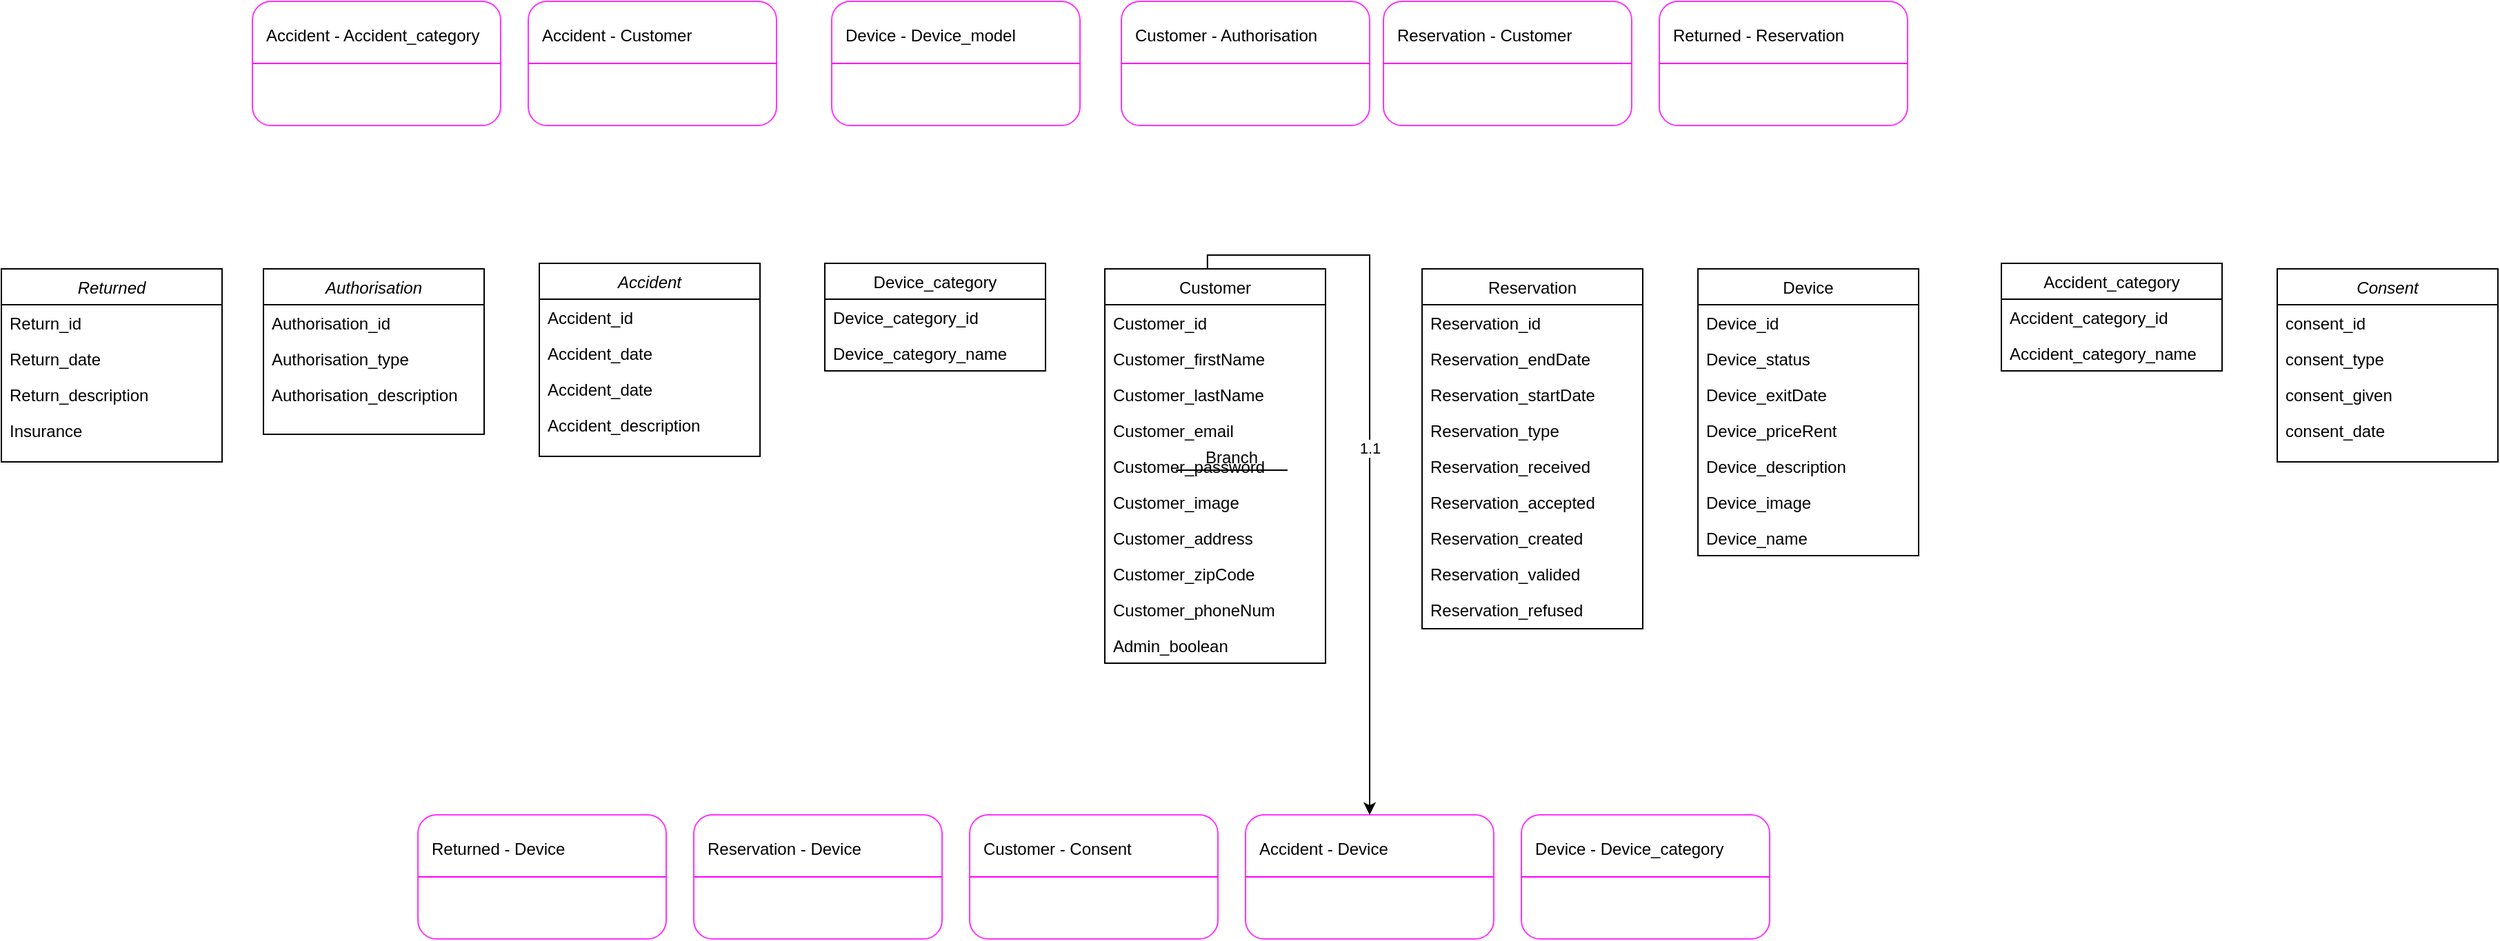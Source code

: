 <mxfile version="24.7.13">
  <diagram id="C5RBs43oDa-KdzZeNtuy" name="Page-1">
    <mxGraphModel dx="2408" dy="735" grid="1" gridSize="10" guides="1" tooltips="1" connect="1" arrows="1" fold="1" page="1" pageScale="1" pageWidth="827" pageHeight="1169" math="0" shadow="0">
      <root>
        <mxCell id="WIyWlLk6GJQsqaUBKTNV-0" />
        <mxCell id="WIyWlLk6GJQsqaUBKTNV-1" parent="WIyWlLk6GJQsqaUBKTNV-0" />
        <mxCell id="zkfFHV4jXpPFQw0GAbJ--0" value="Accident" style="swimlane;fontStyle=2;align=center;verticalAlign=top;childLayout=stackLayout;horizontal=1;startSize=26;horizontalStack=0;resizeParent=1;resizeLast=0;collapsible=1;marginBottom=0;rounded=0;shadow=0;strokeWidth=1;" parent="WIyWlLk6GJQsqaUBKTNV-1" vertex="1">
          <mxGeometry x="-1062" y="600" width="160" height="140" as="geometry">
            <mxRectangle x="230" y="140" width="160" height="26" as="alternateBounds" />
          </mxGeometry>
        </mxCell>
        <mxCell id="zkfFHV4jXpPFQw0GAbJ--1" value="Accident_id" style="text;align=left;verticalAlign=top;spacingLeft=4;spacingRight=4;overflow=hidden;rotatable=0;points=[[0,0.5],[1,0.5]];portConstraint=eastwest;" parent="zkfFHV4jXpPFQw0GAbJ--0" vertex="1">
          <mxGeometry y="26" width="160" height="26" as="geometry" />
        </mxCell>
        <mxCell id="hHf1MksaNPmu3KOBVRJs-0" value="Accident_date" style="text;align=left;verticalAlign=top;spacingLeft=4;spacingRight=4;overflow=hidden;rotatable=0;points=[[0,0.5],[1,0.5]];portConstraint=eastwest;rounded=0;shadow=0;html=0;" vertex="1" parent="zkfFHV4jXpPFQw0GAbJ--0">
          <mxGeometry y="52" width="160" height="26" as="geometry" />
        </mxCell>
        <mxCell id="zkfFHV4jXpPFQw0GAbJ--2" value="Accident_date" style="text;align=left;verticalAlign=top;spacingLeft=4;spacingRight=4;overflow=hidden;rotatable=0;points=[[0,0.5],[1,0.5]];portConstraint=eastwest;rounded=0;shadow=0;html=0;" parent="zkfFHV4jXpPFQw0GAbJ--0" vertex="1">
          <mxGeometry y="78" width="160" height="26" as="geometry" />
        </mxCell>
        <mxCell id="zkfFHV4jXpPFQw0GAbJ--3" value="Accident_description" style="text;align=left;verticalAlign=top;spacingLeft=4;spacingRight=4;overflow=hidden;rotatable=0;points=[[0,0.5],[1,0.5]];portConstraint=eastwest;rounded=0;shadow=0;html=0;" parent="zkfFHV4jXpPFQw0GAbJ--0" vertex="1">
          <mxGeometry y="104" width="160" height="26" as="geometry" />
        </mxCell>
        <mxCell id="zkfFHV4jXpPFQw0GAbJ--6" value="Device" style="swimlane;fontStyle=0;align=center;verticalAlign=top;childLayout=stackLayout;horizontal=1;startSize=26;horizontalStack=0;resizeParent=1;resizeLast=0;collapsible=1;marginBottom=0;rounded=0;shadow=0;strokeWidth=1;" parent="WIyWlLk6GJQsqaUBKTNV-1" vertex="1">
          <mxGeometry x="-222" y="604" width="160" height="208" as="geometry">
            <mxRectangle x="130" y="380" width="160" height="26" as="alternateBounds" />
          </mxGeometry>
        </mxCell>
        <mxCell id="zkfFHV4jXpPFQw0GAbJ--7" value="Device_id" style="text;align=left;verticalAlign=top;spacingLeft=4;spacingRight=4;overflow=hidden;rotatable=0;points=[[0,0.5],[1,0.5]];portConstraint=eastwest;" parent="zkfFHV4jXpPFQw0GAbJ--6" vertex="1">
          <mxGeometry y="26" width="160" height="26" as="geometry" />
        </mxCell>
        <mxCell id="zkfFHV4jXpPFQw0GAbJ--8" value="Device_status" style="text;align=left;verticalAlign=top;spacingLeft=4;spacingRight=4;overflow=hidden;rotatable=0;points=[[0,0.5],[1,0.5]];portConstraint=eastwest;rounded=0;shadow=0;html=0;" parent="zkfFHV4jXpPFQw0GAbJ--6" vertex="1">
          <mxGeometry y="52" width="160" height="26" as="geometry" />
        </mxCell>
        <mxCell id="zkfFHV4jXpPFQw0GAbJ--11" value="Device_exitDate" style="text;align=left;verticalAlign=top;spacingLeft=4;spacingRight=4;overflow=hidden;rotatable=0;points=[[0,0.5],[1,0.5]];portConstraint=eastwest;" parent="zkfFHV4jXpPFQw0GAbJ--6" vertex="1">
          <mxGeometry y="78" width="160" height="26" as="geometry" />
        </mxCell>
        <mxCell id="hHf1MksaNPmu3KOBVRJs-8" value="Device_priceRent" style="text;align=left;verticalAlign=top;spacingLeft=4;spacingRight=4;overflow=hidden;rotatable=0;points=[[0,0.5],[1,0.5]];portConstraint=eastwest;" vertex="1" parent="zkfFHV4jXpPFQw0GAbJ--6">
          <mxGeometry y="104" width="160" height="26" as="geometry" />
        </mxCell>
        <mxCell id="hHf1MksaNPmu3KOBVRJs-7" value="Device_description" style="text;align=left;verticalAlign=top;spacingLeft=4;spacingRight=4;overflow=hidden;rotatable=0;points=[[0,0.5],[1,0.5]];portConstraint=eastwest;" vertex="1" parent="zkfFHV4jXpPFQw0GAbJ--6">
          <mxGeometry y="130" width="160" height="26" as="geometry" />
        </mxCell>
        <mxCell id="hHf1MksaNPmu3KOBVRJs-6" value="Device_image" style="text;align=left;verticalAlign=top;spacingLeft=4;spacingRight=4;overflow=hidden;rotatable=0;points=[[0,0.5],[1,0.5]];portConstraint=eastwest;" vertex="1" parent="zkfFHV4jXpPFQw0GAbJ--6">
          <mxGeometry y="156" width="160" height="26" as="geometry" />
        </mxCell>
        <mxCell id="hHf1MksaNPmu3KOBVRJs-5" value="Device_name" style="text;align=left;verticalAlign=top;spacingLeft=4;spacingRight=4;overflow=hidden;rotatable=0;points=[[0,0.5],[1,0.5]];portConstraint=eastwest;" vertex="1" parent="zkfFHV4jXpPFQw0GAbJ--6">
          <mxGeometry y="182" width="160" height="26" as="geometry" />
        </mxCell>
        <mxCell id="zkfFHV4jXpPFQw0GAbJ--13" value="Accident_category" style="swimlane;fontStyle=0;align=center;verticalAlign=top;childLayout=stackLayout;horizontal=1;startSize=26;horizontalStack=0;resizeParent=1;resizeLast=0;collapsible=1;marginBottom=0;rounded=0;shadow=0;strokeWidth=1;" parent="WIyWlLk6GJQsqaUBKTNV-1" vertex="1">
          <mxGeometry x="-2" y="600" width="160" height="78" as="geometry">
            <mxRectangle x="340" y="380" width="170" height="26" as="alternateBounds" />
          </mxGeometry>
        </mxCell>
        <mxCell id="zkfFHV4jXpPFQw0GAbJ--14" value="Accident_category_id" style="text;align=left;verticalAlign=top;spacingLeft=4;spacingRight=4;overflow=hidden;rotatable=0;points=[[0,0.5],[1,0.5]];portConstraint=eastwest;" parent="zkfFHV4jXpPFQw0GAbJ--13" vertex="1">
          <mxGeometry y="26" width="160" height="26" as="geometry" />
        </mxCell>
        <mxCell id="hHf1MksaNPmu3KOBVRJs-4" value="Accident_category_name" style="text;align=left;verticalAlign=top;spacingLeft=4;spacingRight=4;overflow=hidden;rotatable=0;points=[[0,0.5],[1,0.5]];portConstraint=eastwest;" vertex="1" parent="zkfFHV4jXpPFQw0GAbJ--13">
          <mxGeometry y="52" width="160" height="26" as="geometry" />
        </mxCell>
        <mxCell id="zkfFHV4jXpPFQw0GAbJ--17" value="Customer" style="swimlane;fontStyle=0;align=center;verticalAlign=top;childLayout=stackLayout;horizontal=1;startSize=26;horizontalStack=0;resizeParent=1;resizeLast=0;collapsible=1;marginBottom=0;rounded=0;shadow=0;strokeWidth=1;" parent="WIyWlLk6GJQsqaUBKTNV-1" vertex="1">
          <mxGeometry x="-652" y="604" width="160" height="286" as="geometry">
            <mxRectangle x="550" y="140" width="160" height="26" as="alternateBounds" />
          </mxGeometry>
        </mxCell>
        <mxCell id="zkfFHV4jXpPFQw0GAbJ--18" value="Customer_id" style="text;align=left;verticalAlign=top;spacingLeft=4;spacingRight=4;overflow=hidden;rotatable=0;points=[[0,0.5],[1,0.5]];portConstraint=eastwest;" parent="zkfFHV4jXpPFQw0GAbJ--17" vertex="1">
          <mxGeometry y="26" width="160" height="26" as="geometry" />
        </mxCell>
        <mxCell id="zkfFHV4jXpPFQw0GAbJ--19" value="Customer_firstName" style="text;align=left;verticalAlign=top;spacingLeft=4;spacingRight=4;overflow=hidden;rotatable=0;points=[[0,0.5],[1,0.5]];portConstraint=eastwest;rounded=0;shadow=0;html=0;" parent="zkfFHV4jXpPFQw0GAbJ--17" vertex="1">
          <mxGeometry y="52" width="160" height="26" as="geometry" />
        </mxCell>
        <mxCell id="zkfFHV4jXpPFQw0GAbJ--20" value="Customer_lastName" style="text;align=left;verticalAlign=top;spacingLeft=4;spacingRight=4;overflow=hidden;rotatable=0;points=[[0,0.5],[1,0.5]];portConstraint=eastwest;rounded=0;shadow=0;html=0;" parent="zkfFHV4jXpPFQw0GAbJ--17" vertex="1">
          <mxGeometry y="78" width="160" height="26" as="geometry" />
        </mxCell>
        <mxCell id="zkfFHV4jXpPFQw0GAbJ--21" value="Customer_email" style="text;align=left;verticalAlign=top;spacingLeft=4;spacingRight=4;overflow=hidden;rotatable=0;points=[[0,0.5],[1,0.5]];portConstraint=eastwest;rounded=0;shadow=0;html=0;" parent="zkfFHV4jXpPFQw0GAbJ--17" vertex="1">
          <mxGeometry y="104" width="160" height="26" as="geometry" />
        </mxCell>
        <mxCell id="zkfFHV4jXpPFQw0GAbJ--22" value="Customer_password" style="text;align=left;verticalAlign=top;spacingLeft=4;spacingRight=4;overflow=hidden;rotatable=0;points=[[0,0.5],[1,0.5]];portConstraint=eastwest;rounded=0;shadow=0;html=0;" parent="zkfFHV4jXpPFQw0GAbJ--17" vertex="1">
          <mxGeometry y="130" width="160" height="26" as="geometry" />
        </mxCell>
        <mxCell id="zkfFHV4jXpPFQw0GAbJ--24" value="Customer_image" style="text;align=left;verticalAlign=top;spacingLeft=4;spacingRight=4;overflow=hidden;rotatable=0;points=[[0,0.5],[1,0.5]];portConstraint=eastwest;" parent="zkfFHV4jXpPFQw0GAbJ--17" vertex="1">
          <mxGeometry y="156" width="160" height="26" as="geometry" />
        </mxCell>
        <mxCell id="hHf1MksaNPmu3KOBVRJs-1" value="Customer_address" style="text;align=left;verticalAlign=top;spacingLeft=4;spacingRight=4;overflow=hidden;rotatable=0;points=[[0,0.5],[1,0.5]];portConstraint=eastwest;" vertex="1" parent="zkfFHV4jXpPFQw0GAbJ--17">
          <mxGeometry y="182" width="160" height="26" as="geometry" />
        </mxCell>
        <mxCell id="hHf1MksaNPmu3KOBVRJs-2" value="Customer_zipCode" style="text;align=left;verticalAlign=top;spacingLeft=4;spacingRight=4;overflow=hidden;rotatable=0;points=[[0,0.5],[1,0.5]];portConstraint=eastwest;" vertex="1" parent="zkfFHV4jXpPFQw0GAbJ--17">
          <mxGeometry y="208" width="160" height="26" as="geometry" />
        </mxCell>
        <mxCell id="hHf1MksaNPmu3KOBVRJs-3" value="Customer_phoneNum" style="text;align=left;verticalAlign=top;spacingLeft=4;spacingRight=4;overflow=hidden;rotatable=0;points=[[0,0.5],[1,0.5]];portConstraint=eastwest;" vertex="1" parent="zkfFHV4jXpPFQw0GAbJ--17">
          <mxGeometry y="234" width="160" height="26" as="geometry" />
        </mxCell>
        <mxCell id="zkfFHV4jXpPFQw0GAbJ--25" value="Admin_boolean" style="text;align=left;verticalAlign=top;spacingLeft=4;spacingRight=4;overflow=hidden;rotatable=0;points=[[0,0.5],[1,0.5]];portConstraint=eastwest;" parent="zkfFHV4jXpPFQw0GAbJ--17" vertex="1">
          <mxGeometry y="260" width="160" height="26" as="geometry" />
        </mxCell>
        <mxCell id="hHf1MksaNPmu3KOBVRJs-9" value="Device_category" style="swimlane;fontStyle=0;align=center;verticalAlign=top;childLayout=stackLayout;horizontal=1;startSize=26;horizontalStack=0;resizeParent=1;resizeLast=0;collapsible=1;marginBottom=0;rounded=0;shadow=0;strokeWidth=1;" vertex="1" parent="WIyWlLk6GJQsqaUBKTNV-1">
          <mxGeometry x="-855" y="600" width="160" height="78" as="geometry">
            <mxRectangle x="340" y="380" width="170" height="26" as="alternateBounds" />
          </mxGeometry>
        </mxCell>
        <mxCell id="hHf1MksaNPmu3KOBVRJs-10" value="Device_category_id" style="text;align=left;verticalAlign=top;spacingLeft=4;spacingRight=4;overflow=hidden;rotatable=0;points=[[0,0.5],[1,0.5]];portConstraint=eastwest;" vertex="1" parent="hHf1MksaNPmu3KOBVRJs-9">
          <mxGeometry y="26" width="160" height="26" as="geometry" />
        </mxCell>
        <mxCell id="hHf1MksaNPmu3KOBVRJs-11" value="Device_category_name" style="text;align=left;verticalAlign=top;spacingLeft=4;spacingRight=4;overflow=hidden;rotatable=0;points=[[0,0.5],[1,0.5]];portConstraint=eastwest;" vertex="1" parent="hHf1MksaNPmu3KOBVRJs-9">
          <mxGeometry y="52" width="160" height="26" as="geometry" />
        </mxCell>
        <mxCell id="hHf1MksaNPmu3KOBVRJs-12" value="Authorisation" style="swimlane;fontStyle=2;align=center;verticalAlign=top;childLayout=stackLayout;horizontal=1;startSize=26;horizontalStack=0;resizeParent=1;resizeLast=0;collapsible=1;marginBottom=0;rounded=0;shadow=0;strokeWidth=1;" vertex="1" parent="WIyWlLk6GJQsqaUBKTNV-1">
          <mxGeometry x="-1262" y="604" width="160" height="120" as="geometry">
            <mxRectangle x="230" y="140" width="160" height="26" as="alternateBounds" />
          </mxGeometry>
        </mxCell>
        <mxCell id="hHf1MksaNPmu3KOBVRJs-13" value="Authorisation_id" style="text;align=left;verticalAlign=top;spacingLeft=4;spacingRight=4;overflow=hidden;rotatable=0;points=[[0,0.5],[1,0.5]];portConstraint=eastwest;" vertex="1" parent="hHf1MksaNPmu3KOBVRJs-12">
          <mxGeometry y="26" width="160" height="26" as="geometry" />
        </mxCell>
        <mxCell id="hHf1MksaNPmu3KOBVRJs-14" value="Authorisation_type" style="text;align=left;verticalAlign=top;spacingLeft=4;spacingRight=4;overflow=hidden;rotatable=0;points=[[0,0.5],[1,0.5]];portConstraint=eastwest;rounded=0;shadow=0;html=0;" vertex="1" parent="hHf1MksaNPmu3KOBVRJs-12">
          <mxGeometry y="52" width="160" height="26" as="geometry" />
        </mxCell>
        <mxCell id="hHf1MksaNPmu3KOBVRJs-15" value="Authorisation_description" style="text;align=left;verticalAlign=top;spacingLeft=4;spacingRight=4;overflow=hidden;rotatable=0;points=[[0,0.5],[1,0.5]];portConstraint=eastwest;rounded=0;shadow=0;html=0;" vertex="1" parent="hHf1MksaNPmu3KOBVRJs-12">
          <mxGeometry y="78" width="160" height="26" as="geometry" />
        </mxCell>
        <mxCell id="hHf1MksaNPmu3KOBVRJs-17" value="Consent" style="swimlane;fontStyle=2;align=center;verticalAlign=top;childLayout=stackLayout;horizontal=1;startSize=26;horizontalStack=0;resizeParent=1;resizeLast=0;collapsible=1;marginBottom=0;rounded=0;shadow=0;strokeWidth=1;" vertex="1" parent="WIyWlLk6GJQsqaUBKTNV-1">
          <mxGeometry x="198" y="604" width="160" height="140" as="geometry">
            <mxRectangle x="230" y="140" width="160" height="26" as="alternateBounds" />
          </mxGeometry>
        </mxCell>
        <mxCell id="hHf1MksaNPmu3KOBVRJs-18" value="consent_id" style="text;align=left;verticalAlign=top;spacingLeft=4;spacingRight=4;overflow=hidden;rotatable=0;points=[[0,0.5],[1,0.5]];portConstraint=eastwest;" vertex="1" parent="hHf1MksaNPmu3KOBVRJs-17">
          <mxGeometry y="26" width="160" height="26" as="geometry" />
        </mxCell>
        <mxCell id="hHf1MksaNPmu3KOBVRJs-19" value="consent_type" style="text;align=left;verticalAlign=top;spacingLeft=4;spacingRight=4;overflow=hidden;rotatable=0;points=[[0,0.5],[1,0.5]];portConstraint=eastwest;rounded=0;shadow=0;html=0;" vertex="1" parent="hHf1MksaNPmu3KOBVRJs-17">
          <mxGeometry y="52" width="160" height="26" as="geometry" />
        </mxCell>
        <mxCell id="hHf1MksaNPmu3KOBVRJs-20" value="consent_given" style="text;align=left;verticalAlign=top;spacingLeft=4;spacingRight=4;overflow=hidden;rotatable=0;points=[[0,0.5],[1,0.5]];portConstraint=eastwest;rounded=0;shadow=0;html=0;" vertex="1" parent="hHf1MksaNPmu3KOBVRJs-17">
          <mxGeometry y="78" width="160" height="26" as="geometry" />
        </mxCell>
        <mxCell id="hHf1MksaNPmu3KOBVRJs-21" value="consent_date" style="text;align=left;verticalAlign=top;spacingLeft=4;spacingRight=4;overflow=hidden;rotatable=0;points=[[0,0.5],[1,0.5]];portConstraint=eastwest;rounded=0;shadow=0;html=0;" vertex="1" parent="hHf1MksaNPmu3KOBVRJs-17">
          <mxGeometry y="104" width="160" height="26" as="geometry" />
        </mxCell>
        <mxCell id="hHf1MksaNPmu3KOBVRJs-22" value="Reservation" style="swimlane;fontStyle=0;align=center;verticalAlign=top;childLayout=stackLayout;horizontal=1;startSize=26;horizontalStack=0;resizeParent=1;resizeLast=0;collapsible=1;marginBottom=0;rounded=0;shadow=0;strokeWidth=1;" vertex="1" parent="WIyWlLk6GJQsqaUBKTNV-1">
          <mxGeometry x="-422" y="604" width="160" height="261" as="geometry">
            <mxRectangle x="550" y="140" width="160" height="26" as="alternateBounds" />
          </mxGeometry>
        </mxCell>
        <mxCell id="hHf1MksaNPmu3KOBVRJs-23" value="Reservation_id" style="text;align=left;verticalAlign=top;spacingLeft=4;spacingRight=4;overflow=hidden;rotatable=0;points=[[0,0.5],[1,0.5]];portConstraint=eastwest;" vertex="1" parent="hHf1MksaNPmu3KOBVRJs-22">
          <mxGeometry y="26" width="160" height="26" as="geometry" />
        </mxCell>
        <mxCell id="hHf1MksaNPmu3KOBVRJs-24" value="Reservation_endDate" style="text;align=left;verticalAlign=top;spacingLeft=4;spacingRight=4;overflow=hidden;rotatable=0;points=[[0,0.5],[1,0.5]];portConstraint=eastwest;rounded=0;shadow=0;html=0;" vertex="1" parent="hHf1MksaNPmu3KOBVRJs-22">
          <mxGeometry y="52" width="160" height="26" as="geometry" />
        </mxCell>
        <mxCell id="hHf1MksaNPmu3KOBVRJs-25" value="Reservation_startDate" style="text;align=left;verticalAlign=top;spacingLeft=4;spacingRight=4;overflow=hidden;rotatable=0;points=[[0,0.5],[1,0.5]];portConstraint=eastwest;rounded=0;shadow=0;html=0;" vertex="1" parent="hHf1MksaNPmu3KOBVRJs-22">
          <mxGeometry y="78" width="160" height="26" as="geometry" />
        </mxCell>
        <mxCell id="hHf1MksaNPmu3KOBVRJs-26" value="Reservation_type" style="text;align=left;verticalAlign=top;spacingLeft=4;spacingRight=4;overflow=hidden;rotatable=0;points=[[0,0.5],[1,0.5]];portConstraint=eastwest;rounded=0;shadow=0;html=0;" vertex="1" parent="hHf1MksaNPmu3KOBVRJs-22">
          <mxGeometry y="104" width="160" height="26" as="geometry" />
        </mxCell>
        <mxCell id="hHf1MksaNPmu3KOBVRJs-27" value="Reservation_received" style="text;align=left;verticalAlign=top;spacingLeft=4;spacingRight=4;overflow=hidden;rotatable=0;points=[[0,0.5],[1,0.5]];portConstraint=eastwest;rounded=0;shadow=0;html=0;" vertex="1" parent="hHf1MksaNPmu3KOBVRJs-22">
          <mxGeometry y="130" width="160" height="26" as="geometry" />
        </mxCell>
        <mxCell id="hHf1MksaNPmu3KOBVRJs-28" value="Reservation_accepted" style="text;align=left;verticalAlign=top;spacingLeft=4;spacingRight=4;overflow=hidden;rotatable=0;points=[[0,0.5],[1,0.5]];portConstraint=eastwest;" vertex="1" parent="hHf1MksaNPmu3KOBVRJs-22">
          <mxGeometry y="156" width="160" height="26" as="geometry" />
        </mxCell>
        <mxCell id="hHf1MksaNPmu3KOBVRJs-29" value="Reservation_created" style="text;align=left;verticalAlign=top;spacingLeft=4;spacingRight=4;overflow=hidden;rotatable=0;points=[[0,0.5],[1,0.5]];portConstraint=eastwest;" vertex="1" parent="hHf1MksaNPmu3KOBVRJs-22">
          <mxGeometry y="182" width="160" height="26" as="geometry" />
        </mxCell>
        <mxCell id="hHf1MksaNPmu3KOBVRJs-30" value="Reservation_valided" style="text;align=left;verticalAlign=top;spacingLeft=4;spacingRight=4;overflow=hidden;rotatable=0;points=[[0,0.5],[1,0.5]];portConstraint=eastwest;" vertex="1" parent="hHf1MksaNPmu3KOBVRJs-22">
          <mxGeometry y="208" width="160" height="26" as="geometry" />
        </mxCell>
        <mxCell id="hHf1MksaNPmu3KOBVRJs-31" value="Reservation_refused" style="text;align=left;verticalAlign=top;spacingLeft=4;spacingRight=4;overflow=hidden;rotatable=0;points=[[0,0.5],[1,0.5]];portConstraint=eastwest;" vertex="1" parent="hHf1MksaNPmu3KOBVRJs-22">
          <mxGeometry y="234" width="160" height="26" as="geometry" />
        </mxCell>
        <mxCell id="hHf1MksaNPmu3KOBVRJs-43" value="Returned" style="swimlane;fontStyle=2;align=center;verticalAlign=top;childLayout=stackLayout;horizontal=1;startSize=26;horizontalStack=0;resizeParent=1;resizeLast=0;collapsible=1;marginBottom=0;rounded=0;shadow=0;strokeWidth=1;" vertex="1" parent="WIyWlLk6GJQsqaUBKTNV-1">
          <mxGeometry x="-1452" y="604" width="160" height="140" as="geometry">
            <mxRectangle x="230" y="140" width="160" height="26" as="alternateBounds" />
          </mxGeometry>
        </mxCell>
        <mxCell id="hHf1MksaNPmu3KOBVRJs-44" value="Return_id" style="text;align=left;verticalAlign=top;spacingLeft=4;spacingRight=4;overflow=hidden;rotatable=0;points=[[0,0.5],[1,0.5]];portConstraint=eastwest;" vertex="1" parent="hHf1MksaNPmu3KOBVRJs-43">
          <mxGeometry y="26" width="160" height="26" as="geometry" />
        </mxCell>
        <mxCell id="hHf1MksaNPmu3KOBVRJs-45" value="Return_date" style="text;align=left;verticalAlign=top;spacingLeft=4;spacingRight=4;overflow=hidden;rotatable=0;points=[[0,0.5],[1,0.5]];portConstraint=eastwest;rounded=0;shadow=0;html=0;" vertex="1" parent="hHf1MksaNPmu3KOBVRJs-43">
          <mxGeometry y="52" width="160" height="26" as="geometry" />
        </mxCell>
        <mxCell id="hHf1MksaNPmu3KOBVRJs-46" value="Return_description" style="text;align=left;verticalAlign=top;spacingLeft=4;spacingRight=4;overflow=hidden;rotatable=0;points=[[0,0.5],[1,0.5]];portConstraint=eastwest;rounded=0;shadow=0;html=0;" vertex="1" parent="hHf1MksaNPmu3KOBVRJs-43">
          <mxGeometry y="78" width="160" height="26" as="geometry" />
        </mxCell>
        <mxCell id="hHf1MksaNPmu3KOBVRJs-47" value="Insurance" style="text;align=left;verticalAlign=top;spacingLeft=4;spacingRight=4;overflow=hidden;rotatable=0;points=[[0,0.5],[1,0.5]];portConstraint=eastwest;rounded=0;shadow=0;html=0;" vertex="1" parent="hHf1MksaNPmu3KOBVRJs-43">
          <mxGeometry y="104" width="160" height="26" as="geometry" />
        </mxCell>
        <mxCell id="hHf1MksaNPmu3KOBVRJs-59" value="" style="endArrow=none;html=1;rounded=0;entryX=1;entryY=0.5;entryDx=0;entryDy=0;exitX=0;exitY=0.5;exitDx=0;exitDy=0;elbow=vertical;" edge="1" parent="WIyWlLk6GJQsqaUBKTNV-1" source="hHf1MksaNPmu3KOBVRJs-60" target="hHf1MksaNPmu3KOBVRJs-60">
          <mxGeometry width="50" height="50" relative="1" as="geometry">
            <mxPoint x="-1255" y="460" as="sourcePoint" />
            <mxPoint x="-1205" y="410" as="targetPoint" />
          </mxGeometry>
        </mxCell>
        <object label="" id="hHf1MksaNPmu3KOBVRJs-60">
          <mxCell style="rounded=1;whiteSpace=wrap;html=1;overflow=visible;strokeColor=#FF33FF;" vertex="1" parent="WIyWlLk6GJQsqaUBKTNV-1">
            <mxGeometry x="-1070" y="410" width="180" height="90" as="geometry" />
          </mxCell>
        </object>
        <mxCell id="hHf1MksaNPmu3KOBVRJs-61" value="&#xa;&lt;br class=&quot;Apple-interchange-newline&quot;&gt;&#xa;&#xa;" style="endArrow=none;html=1;rounded=0;exitX=0;exitY=0.5;exitDx=0;exitDy=0;entryX=1;entryY=0.5;entryDx=0;entryDy=0;strokeColor=#ff00ff;" edge="1" parent="WIyWlLk6GJQsqaUBKTNV-1" source="hHf1MksaNPmu3KOBVRJs-60" target="hHf1MksaNPmu3KOBVRJs-60">
          <mxGeometry width="50" height="50" relative="1" as="geometry">
            <mxPoint x="-1100" y="459.41" as="sourcePoint" />
            <mxPoint x="-860" y="459.41" as="targetPoint" />
          </mxGeometry>
        </mxCell>
        <mxCell id="hHf1MksaNPmu3KOBVRJs-65" value="Accident - Customer" style="text;whiteSpace=wrap;html=1;fillColor=none;fontColor=#000000;labelBackgroundColor=none;labelBorderColor=none;" vertex="1" parent="WIyWlLk6GJQsqaUBKTNV-1">
          <mxGeometry x="-1062" y="421" width="170" height="40" as="geometry" />
        </mxCell>
        <mxCell id="hHf1MksaNPmu3KOBVRJs-66" value="" style="endArrow=none;html=1;rounded=0;entryX=1;entryY=0.5;entryDx=0;entryDy=0;exitX=0;exitY=0.5;exitDx=0;exitDy=0;elbow=vertical;" edge="1" parent="WIyWlLk6GJQsqaUBKTNV-1" source="hHf1MksaNPmu3KOBVRJs-67" target="hHf1MksaNPmu3KOBVRJs-67">
          <mxGeometry width="50" height="50" relative="1" as="geometry">
            <mxPoint x="-1455" y="460" as="sourcePoint" />
            <mxPoint x="-1405" y="410" as="targetPoint" />
          </mxGeometry>
        </mxCell>
        <object label="" id="hHf1MksaNPmu3KOBVRJs-67">
          <mxCell style="rounded=1;whiteSpace=wrap;html=1;overflow=visible;strokeColor=#FF33FF;" vertex="1" parent="WIyWlLk6GJQsqaUBKTNV-1">
            <mxGeometry x="-1270" y="410" width="180" height="90" as="geometry" />
          </mxCell>
        </object>
        <mxCell id="hHf1MksaNPmu3KOBVRJs-68" value="&#xa;&lt;br class=&quot;Apple-interchange-newline&quot;&gt;&#xa;&#xa;" style="endArrow=none;html=1;rounded=0;exitX=0;exitY=0.5;exitDx=0;exitDy=0;entryX=1;entryY=0.5;entryDx=0;entryDy=0;strokeColor=#ff00ff;" edge="1" parent="WIyWlLk6GJQsqaUBKTNV-1" source="hHf1MksaNPmu3KOBVRJs-67" target="hHf1MksaNPmu3KOBVRJs-67">
          <mxGeometry width="50" height="50" relative="1" as="geometry">
            <mxPoint x="-1300" y="459.41" as="sourcePoint" />
            <mxPoint x="-1060" y="459.41" as="targetPoint" />
          </mxGeometry>
        </mxCell>
        <mxCell id="hHf1MksaNPmu3KOBVRJs-69" value="Accident - Accident_category" style="text;whiteSpace=wrap;html=1;fillColor=none;fontColor=#000000;labelBackgroundColor=none;labelBorderColor=none;" vertex="1" parent="WIyWlLk6GJQsqaUBKTNV-1">
          <mxGeometry x="-1262" y="421" width="170" height="40" as="geometry" />
        </mxCell>
        <mxCell id="hHf1MksaNPmu3KOBVRJs-70" value="" style="endArrow=none;html=1;rounded=0;entryX=1;entryY=0.5;entryDx=0;entryDy=0;exitX=0;exitY=0.5;exitDx=0;exitDy=0;elbow=vertical;" edge="1" parent="WIyWlLk6GJQsqaUBKTNV-1" source="hHf1MksaNPmu3KOBVRJs-71" target="hHf1MksaNPmu3KOBVRJs-71">
          <mxGeometry width="50" height="50" relative="1" as="geometry">
            <mxPoint x="-1035" y="460" as="sourcePoint" />
            <mxPoint x="-985" y="410" as="targetPoint" />
          </mxGeometry>
        </mxCell>
        <object label="" id="hHf1MksaNPmu3KOBVRJs-71">
          <mxCell style="rounded=1;whiteSpace=wrap;html=1;overflow=visible;strokeColor=#FF33FF;" vertex="1" parent="WIyWlLk6GJQsqaUBKTNV-1">
            <mxGeometry x="-850" y="410" width="180" height="90" as="geometry" />
          </mxCell>
        </object>
        <mxCell id="hHf1MksaNPmu3KOBVRJs-72" value="&#xa;&lt;br class=&quot;Apple-interchange-newline&quot;&gt;&#xa;&#xa;" style="endArrow=none;html=1;rounded=0;exitX=0;exitY=0.5;exitDx=0;exitDy=0;entryX=1;entryY=0.5;entryDx=0;entryDy=0;strokeColor=#ff00ff;" edge="1" parent="WIyWlLk6GJQsqaUBKTNV-1" source="hHf1MksaNPmu3KOBVRJs-71" target="hHf1MksaNPmu3KOBVRJs-71">
          <mxGeometry width="50" height="50" relative="1" as="geometry">
            <mxPoint x="-880" y="459.41" as="sourcePoint" />
            <mxPoint x="-640" y="459.41" as="targetPoint" />
          </mxGeometry>
        </mxCell>
        <mxCell id="hHf1MksaNPmu3KOBVRJs-73" value="Device - Device_model" style="text;whiteSpace=wrap;html=1;fillColor=none;fontColor=#000000;labelBackgroundColor=none;labelBorderColor=none;" vertex="1" parent="WIyWlLk6GJQsqaUBKTNV-1">
          <mxGeometry x="-842" y="421" width="170" height="40" as="geometry" />
        </mxCell>
        <mxCell id="hHf1MksaNPmu3KOBVRJs-74" value="" style="endArrow=none;html=1;rounded=0;entryX=1;entryY=0.5;entryDx=0;entryDy=0;exitX=0;exitY=0.5;exitDx=0;exitDy=0;elbow=vertical;" edge="1" parent="WIyWlLk6GJQsqaUBKTNV-1" source="hHf1MksaNPmu3KOBVRJs-75" target="hHf1MksaNPmu3KOBVRJs-75">
          <mxGeometry width="50" height="50" relative="1" as="geometry">
            <mxPoint x="-825" y="460" as="sourcePoint" />
            <mxPoint x="-775" y="410" as="targetPoint" />
          </mxGeometry>
        </mxCell>
        <object label="" id="hHf1MksaNPmu3KOBVRJs-75">
          <mxCell style="rounded=1;whiteSpace=wrap;html=1;overflow=visible;strokeColor=#FF33FF;" vertex="1" parent="WIyWlLk6GJQsqaUBKTNV-1">
            <mxGeometry x="-640" y="410" width="180" height="90" as="geometry" />
          </mxCell>
        </object>
        <mxCell id="hHf1MksaNPmu3KOBVRJs-76" value="&#xa;&lt;br class=&quot;Apple-interchange-newline&quot;&gt;&#xa;&#xa;" style="endArrow=none;html=1;rounded=0;exitX=0;exitY=0.5;exitDx=0;exitDy=0;entryX=1;entryY=0.5;entryDx=0;entryDy=0;strokeColor=#ff00ff;" edge="1" parent="WIyWlLk6GJQsqaUBKTNV-1" source="hHf1MksaNPmu3KOBVRJs-75" target="hHf1MksaNPmu3KOBVRJs-75">
          <mxGeometry width="50" height="50" relative="1" as="geometry">
            <mxPoint x="-670" y="459.41" as="sourcePoint" />
            <mxPoint x="-430" y="459.41" as="targetPoint" />
          </mxGeometry>
        </mxCell>
        <mxCell id="hHf1MksaNPmu3KOBVRJs-77" value="Customer - Authorisation" style="text;whiteSpace=wrap;html=1;fillColor=none;fontColor=#000000;labelBackgroundColor=none;labelBorderColor=none;" vertex="1" parent="WIyWlLk6GJQsqaUBKTNV-1">
          <mxGeometry x="-632" y="421" width="170" height="40" as="geometry" />
        </mxCell>
        <mxCell id="hHf1MksaNPmu3KOBVRJs-78" value="" style="endArrow=none;html=1;rounded=0;entryX=1;entryY=0.5;entryDx=0;entryDy=0;exitX=0;exitY=0.5;exitDx=0;exitDy=0;elbow=vertical;" edge="1" parent="WIyWlLk6GJQsqaUBKTNV-1" source="hHf1MksaNPmu3KOBVRJs-79" target="hHf1MksaNPmu3KOBVRJs-79">
          <mxGeometry width="50" height="50" relative="1" as="geometry">
            <mxPoint x="-635" y="460" as="sourcePoint" />
            <mxPoint x="-585" y="410" as="targetPoint" />
          </mxGeometry>
        </mxCell>
        <object label="" id="hHf1MksaNPmu3KOBVRJs-79">
          <mxCell style="rounded=1;whiteSpace=wrap;html=1;overflow=visible;strokeColor=#FF33FF;" vertex="1" parent="WIyWlLk6GJQsqaUBKTNV-1">
            <mxGeometry x="-450" y="410" width="180" height="90" as="geometry" />
          </mxCell>
        </object>
        <mxCell id="hHf1MksaNPmu3KOBVRJs-80" value="&#xa;&lt;br class=&quot;Apple-interchange-newline&quot;&gt;&#xa;&#xa;" style="endArrow=none;html=1;rounded=0;exitX=0;exitY=0.5;exitDx=0;exitDy=0;entryX=1;entryY=0.5;entryDx=0;entryDy=0;strokeColor=#ff00ff;" edge="1" parent="WIyWlLk6GJQsqaUBKTNV-1" source="hHf1MksaNPmu3KOBVRJs-79" target="hHf1MksaNPmu3KOBVRJs-79">
          <mxGeometry width="50" height="50" relative="1" as="geometry">
            <mxPoint x="-480" y="459.41" as="sourcePoint" />
            <mxPoint x="-240" y="459.41" as="targetPoint" />
          </mxGeometry>
        </mxCell>
        <mxCell id="hHf1MksaNPmu3KOBVRJs-81" value="Reservation - Customer" style="text;whiteSpace=wrap;html=1;fillColor=none;fontColor=#000000;labelBackgroundColor=none;labelBorderColor=none;" vertex="1" parent="WIyWlLk6GJQsqaUBKTNV-1">
          <mxGeometry x="-442" y="421" width="170" height="40" as="geometry" />
        </mxCell>
        <mxCell id="hHf1MksaNPmu3KOBVRJs-82" value="" style="endArrow=none;html=1;rounded=0;entryX=1;entryY=0.5;entryDx=0;entryDy=0;exitX=0;exitY=0.5;exitDx=0;exitDy=0;elbow=vertical;" edge="1" parent="WIyWlLk6GJQsqaUBKTNV-1" source="hHf1MksaNPmu3KOBVRJs-83" target="hHf1MksaNPmu3KOBVRJs-83">
          <mxGeometry width="50" height="50" relative="1" as="geometry">
            <mxPoint x="-435" y="460" as="sourcePoint" />
            <mxPoint x="-385" y="410" as="targetPoint" />
          </mxGeometry>
        </mxCell>
        <object label="" id="hHf1MksaNPmu3KOBVRJs-83">
          <mxCell style="rounded=1;whiteSpace=wrap;html=1;overflow=visible;strokeColor=#FF33FF;" vertex="1" parent="WIyWlLk6GJQsqaUBKTNV-1">
            <mxGeometry x="-250" y="410" width="180" height="90" as="geometry" />
          </mxCell>
        </object>
        <mxCell id="hHf1MksaNPmu3KOBVRJs-84" value="&#xa;&lt;br class=&quot;Apple-interchange-newline&quot;&gt;&#xa;&#xa;" style="endArrow=none;html=1;rounded=0;exitX=0;exitY=0.5;exitDx=0;exitDy=0;entryX=1;entryY=0.5;entryDx=0;entryDy=0;strokeColor=#ff00ff;" edge="1" parent="WIyWlLk6GJQsqaUBKTNV-1" source="hHf1MksaNPmu3KOBVRJs-83" target="hHf1MksaNPmu3KOBVRJs-83">
          <mxGeometry width="50" height="50" relative="1" as="geometry">
            <mxPoint x="-280" y="459.41" as="sourcePoint" />
            <mxPoint x="-40" y="459.41" as="targetPoint" />
          </mxGeometry>
        </mxCell>
        <mxCell id="hHf1MksaNPmu3KOBVRJs-85" value="Returned - Reservation" style="text;whiteSpace=wrap;html=1;fillColor=none;fontColor=#000000;labelBackgroundColor=none;labelBorderColor=none;" vertex="1" parent="WIyWlLk6GJQsqaUBKTNV-1">
          <mxGeometry x="-242" y="421" width="170" height="40" as="geometry" />
        </mxCell>
        <mxCell id="hHf1MksaNPmu3KOBVRJs-86" value="" style="endArrow=none;html=1;rounded=0;entryX=1;entryY=0.5;entryDx=0;entryDy=0;exitX=0;exitY=0.5;exitDx=0;exitDy=0;elbow=vertical;" edge="1" parent="WIyWlLk6GJQsqaUBKTNV-1" source="hHf1MksaNPmu3KOBVRJs-87" target="hHf1MksaNPmu3KOBVRJs-87">
          <mxGeometry width="50" height="50" relative="1" as="geometry">
            <mxPoint x="-735" y="1050" as="sourcePoint" />
            <mxPoint x="-685" y="1000" as="targetPoint" />
          </mxGeometry>
        </mxCell>
        <object label="" id="hHf1MksaNPmu3KOBVRJs-87">
          <mxCell style="rounded=1;whiteSpace=wrap;html=1;overflow=visible;strokeColor=#FF33FF;" vertex="1" parent="WIyWlLk6GJQsqaUBKTNV-1">
            <mxGeometry x="-550" y="1000" width="180" height="90" as="geometry" />
          </mxCell>
        </object>
        <mxCell id="hHf1MksaNPmu3KOBVRJs-88" value="&#xa;&lt;br class=&quot;Apple-interchange-newline&quot;&gt;&#xa;&#xa;" style="endArrow=none;html=1;rounded=0;exitX=0;exitY=0.5;exitDx=0;exitDy=0;entryX=1;entryY=0.5;entryDx=0;entryDy=0;strokeColor=#ff00ff;" edge="1" parent="WIyWlLk6GJQsqaUBKTNV-1" source="hHf1MksaNPmu3KOBVRJs-87" target="hHf1MksaNPmu3KOBVRJs-87">
          <mxGeometry width="50" height="50" relative="1" as="geometry">
            <mxPoint x="-580" y="1049.41" as="sourcePoint" />
            <mxPoint x="-340" y="1049.41" as="targetPoint" />
          </mxGeometry>
        </mxCell>
        <mxCell id="hHf1MksaNPmu3KOBVRJs-89" value="Accident - Device" style="text;whiteSpace=wrap;html=1;fillColor=none;fontColor=#000000;labelBackgroundColor=none;labelBorderColor=none;" vertex="1" parent="WIyWlLk6GJQsqaUBKTNV-1">
          <mxGeometry x="-542" y="1011" width="170" height="40" as="geometry" />
        </mxCell>
        <mxCell id="hHf1MksaNPmu3KOBVRJs-90" value="" style="endArrow=none;html=1;rounded=0;entryX=1;entryY=0.5;entryDx=0;entryDy=0;exitX=0;exitY=0.5;exitDx=0;exitDy=0;elbow=vertical;" edge="1" parent="WIyWlLk6GJQsqaUBKTNV-1" source="hHf1MksaNPmu3KOBVRJs-91" target="hHf1MksaNPmu3KOBVRJs-91">
          <mxGeometry width="50" height="50" relative="1" as="geometry">
            <mxPoint x="-535" y="1050" as="sourcePoint" />
            <mxPoint x="-485" y="1000" as="targetPoint" />
          </mxGeometry>
        </mxCell>
        <object label="" id="hHf1MksaNPmu3KOBVRJs-91">
          <mxCell style="rounded=1;whiteSpace=wrap;html=1;overflow=visible;strokeColor=#FF33FF;" vertex="1" parent="WIyWlLk6GJQsqaUBKTNV-1">
            <mxGeometry x="-350" y="1000" width="180" height="90" as="geometry" />
          </mxCell>
        </object>
        <mxCell id="hHf1MksaNPmu3KOBVRJs-92" value="&#xa;&lt;br class=&quot;Apple-interchange-newline&quot;&gt;&#xa;&#xa;" style="endArrow=none;html=1;rounded=0;exitX=0;exitY=0.5;exitDx=0;exitDy=0;entryX=1;entryY=0.5;entryDx=0;entryDy=0;strokeColor=#ff00ff;" edge="1" parent="WIyWlLk6GJQsqaUBKTNV-1" source="hHf1MksaNPmu3KOBVRJs-91" target="hHf1MksaNPmu3KOBVRJs-91">
          <mxGeometry width="50" height="50" relative="1" as="geometry">
            <mxPoint x="-380" y="1049.41" as="sourcePoint" />
            <mxPoint x="-140" y="1049.41" as="targetPoint" />
          </mxGeometry>
        </mxCell>
        <mxCell id="hHf1MksaNPmu3KOBVRJs-93" value="Device - Device_category" style="text;whiteSpace=wrap;html=1;fillColor=none;fontColor=#000000;labelBackgroundColor=none;labelBorderColor=none;" vertex="1" parent="WIyWlLk6GJQsqaUBKTNV-1">
          <mxGeometry x="-342" y="1011" width="170" height="40" as="geometry" />
        </mxCell>
        <mxCell id="hHf1MksaNPmu3KOBVRJs-114" value="" style="endArrow=none;html=1;rounded=0;entryX=1;entryY=0.5;entryDx=0;entryDy=0;exitX=0;exitY=0.5;exitDx=0;exitDy=0;elbow=vertical;" edge="1" parent="WIyWlLk6GJQsqaUBKTNV-1" source="hHf1MksaNPmu3KOBVRJs-115" target="hHf1MksaNPmu3KOBVRJs-115">
          <mxGeometry width="50" height="50" relative="1" as="geometry">
            <mxPoint x="-1335" y="1050" as="sourcePoint" />
            <mxPoint x="-1285" y="1000" as="targetPoint" />
          </mxGeometry>
        </mxCell>
        <object label="" id="hHf1MksaNPmu3KOBVRJs-115">
          <mxCell style="rounded=1;whiteSpace=wrap;html=1;overflow=visible;strokeColor=#FF33FF;" vertex="1" parent="WIyWlLk6GJQsqaUBKTNV-1">
            <mxGeometry x="-1150" y="1000" width="180" height="90" as="geometry" />
          </mxCell>
        </object>
        <mxCell id="hHf1MksaNPmu3KOBVRJs-116" value="&#xa;&lt;br class=&quot;Apple-interchange-newline&quot;&gt;&#xa;&#xa;" style="endArrow=none;html=1;rounded=0;exitX=0;exitY=0.5;exitDx=0;exitDy=0;entryX=1;entryY=0.5;entryDx=0;entryDy=0;strokeColor=#ff00ff;" edge="1" parent="WIyWlLk6GJQsqaUBKTNV-1" source="hHf1MksaNPmu3KOBVRJs-115" target="hHf1MksaNPmu3KOBVRJs-115">
          <mxGeometry width="50" height="50" relative="1" as="geometry">
            <mxPoint x="-1180" y="1049.41" as="sourcePoint" />
            <mxPoint x="-940" y="1049.41" as="targetPoint" />
          </mxGeometry>
        </mxCell>
        <mxCell id="hHf1MksaNPmu3KOBVRJs-117" value="Returned - Device" style="text;whiteSpace=wrap;html=1;fillColor=none;fontColor=#000000;labelBackgroundColor=none;labelBorderColor=none;" vertex="1" parent="WIyWlLk6GJQsqaUBKTNV-1">
          <mxGeometry x="-1142" y="1011" width="170" height="40" as="geometry" />
        </mxCell>
        <mxCell id="hHf1MksaNPmu3KOBVRJs-118" value="" style="endArrow=none;html=1;rounded=0;entryX=1;entryY=0.5;entryDx=0;entryDy=0;exitX=0;exitY=0.5;exitDx=0;exitDy=0;elbow=vertical;" edge="1" parent="WIyWlLk6GJQsqaUBKTNV-1" source="hHf1MksaNPmu3KOBVRJs-119" target="hHf1MksaNPmu3KOBVRJs-119">
          <mxGeometry width="50" height="50" relative="1" as="geometry">
            <mxPoint x="-1135" y="1050" as="sourcePoint" />
            <mxPoint x="-1085" y="1000" as="targetPoint" />
          </mxGeometry>
        </mxCell>
        <object label="" id="hHf1MksaNPmu3KOBVRJs-119">
          <mxCell style="rounded=1;whiteSpace=wrap;html=1;overflow=visible;strokeColor=#FF33FF;" vertex="1" parent="WIyWlLk6GJQsqaUBKTNV-1">
            <mxGeometry x="-950" y="1000" width="180" height="90" as="geometry" />
          </mxCell>
        </object>
        <mxCell id="hHf1MksaNPmu3KOBVRJs-120" value="&#xa;&lt;br class=&quot;Apple-interchange-newline&quot;&gt;&#xa;&#xa;" style="endArrow=none;html=1;rounded=0;exitX=0;exitY=0.5;exitDx=0;exitDy=0;entryX=1;entryY=0.5;entryDx=0;entryDy=0;strokeColor=#ff00ff;" edge="1" parent="WIyWlLk6GJQsqaUBKTNV-1" source="hHf1MksaNPmu3KOBVRJs-119" target="hHf1MksaNPmu3KOBVRJs-119">
          <mxGeometry width="50" height="50" relative="1" as="geometry">
            <mxPoint x="-980" y="1049.41" as="sourcePoint" />
            <mxPoint x="-740" y="1049.41" as="targetPoint" />
          </mxGeometry>
        </mxCell>
        <mxCell id="hHf1MksaNPmu3KOBVRJs-121" value="Reservation - Device" style="text;whiteSpace=wrap;html=1;fillColor=none;fontColor=#000000;labelBackgroundColor=none;labelBorderColor=none;" vertex="1" parent="WIyWlLk6GJQsqaUBKTNV-1">
          <mxGeometry x="-942" y="1011" width="170" height="40" as="geometry" />
        </mxCell>
        <mxCell id="hHf1MksaNPmu3KOBVRJs-122" value="" style="endArrow=none;html=1;rounded=0;entryX=1;entryY=0.5;entryDx=0;entryDy=0;exitX=0;exitY=0.5;exitDx=0;exitDy=0;elbow=vertical;" edge="1" parent="WIyWlLk6GJQsqaUBKTNV-1" source="hHf1MksaNPmu3KOBVRJs-123" target="hHf1MksaNPmu3KOBVRJs-123">
          <mxGeometry width="50" height="50" relative="1" as="geometry">
            <mxPoint x="-935" y="1050" as="sourcePoint" />
            <mxPoint x="-885" y="1000" as="targetPoint" />
          </mxGeometry>
        </mxCell>
        <object label="" id="hHf1MksaNPmu3KOBVRJs-123">
          <mxCell style="rounded=1;whiteSpace=wrap;html=1;overflow=visible;strokeColor=#FF33FF;" vertex="1" parent="WIyWlLk6GJQsqaUBKTNV-1">
            <mxGeometry x="-750" y="1000" width="180" height="90" as="geometry" />
          </mxCell>
        </object>
        <mxCell id="hHf1MksaNPmu3KOBVRJs-124" value="&#xa;&lt;br class=&quot;Apple-interchange-newline&quot;&gt;&#xa;&#xa;" style="endArrow=none;html=1;rounded=0;exitX=0;exitY=0.5;exitDx=0;exitDy=0;entryX=1;entryY=0.5;entryDx=0;entryDy=0;strokeColor=#ff00ff;" edge="1" parent="WIyWlLk6GJQsqaUBKTNV-1" source="hHf1MksaNPmu3KOBVRJs-123" target="hHf1MksaNPmu3KOBVRJs-123">
          <mxGeometry width="50" height="50" relative="1" as="geometry">
            <mxPoint x="-780" y="1049.41" as="sourcePoint" />
            <mxPoint x="-540" y="1049.41" as="targetPoint" />
          </mxGeometry>
        </mxCell>
        <mxCell id="hHf1MksaNPmu3KOBVRJs-125" value="Customer - Consent" style="text;whiteSpace=wrap;html=1;fillColor=none;fontColor=#000000;labelBackgroundColor=none;labelBorderColor=none;" vertex="1" parent="WIyWlLk6GJQsqaUBKTNV-1">
          <mxGeometry x="-742" y="1011" width="170" height="40" as="geometry" />
        </mxCell>
        <mxCell id="hHf1MksaNPmu3KOBVRJs-127" value="Branch" style="whiteSpace=wrap;html=1;shape=partialRectangle;top=0;left=0;bottom=1;right=0;points=[[0,1],[1,1]];fillColor=none;align=center;verticalAlign=bottom;routingCenterY=0.5;snapToPoint=1;recursiveResize=0;autosize=1;treeFolding=1;treeMoving=1;newEdgeStyle={&quot;edgeStyle&quot;:&quot;entityRelationEdgeStyle&quot;,&quot;startArrow&quot;:&quot;none&quot;,&quot;endArrow&quot;:&quot;none&quot;,&quot;segment&quot;:10,&quot;curved&quot;:1,&quot;sourcePerimeterSpacing&quot;:0,&quot;targetPerimeterSpacing&quot;:0};" vertex="1" parent="WIyWlLk6GJQsqaUBKTNV-1">
          <mxGeometry x="-600" y="720" width="80" height="30" as="geometry" />
        </mxCell>
        <mxCell id="hHf1MksaNPmu3KOBVRJs-143" value="" style="endArrow=classic;html=1;rounded=0;exitX=0.465;exitY=0;exitDx=0;exitDy=0;exitPerimeter=0;entryX=0.5;entryY=0;entryDx=0;entryDy=0;strokeColor=default;edgeStyle=orthogonalEdgeStyle;" edge="1" parent="WIyWlLk6GJQsqaUBKTNV-1" source="zkfFHV4jXpPFQw0GAbJ--17" target="hHf1MksaNPmu3KOBVRJs-87">
          <mxGeometry relative="1" as="geometry">
            <mxPoint x="-470" y="580" as="sourcePoint" />
            <mxPoint x="-370" y="580" as="targetPoint" />
          </mxGeometry>
        </mxCell>
        <mxCell id="hHf1MksaNPmu3KOBVRJs-144" value="1.1" style="edgeLabel;resizable=0;html=1;;align=center;verticalAlign=middle;" connectable="0" vertex="1" parent="hHf1MksaNPmu3KOBVRJs-143">
          <mxGeometry relative="1" as="geometry" />
        </mxCell>
      </root>
    </mxGraphModel>
  </diagram>
</mxfile>

